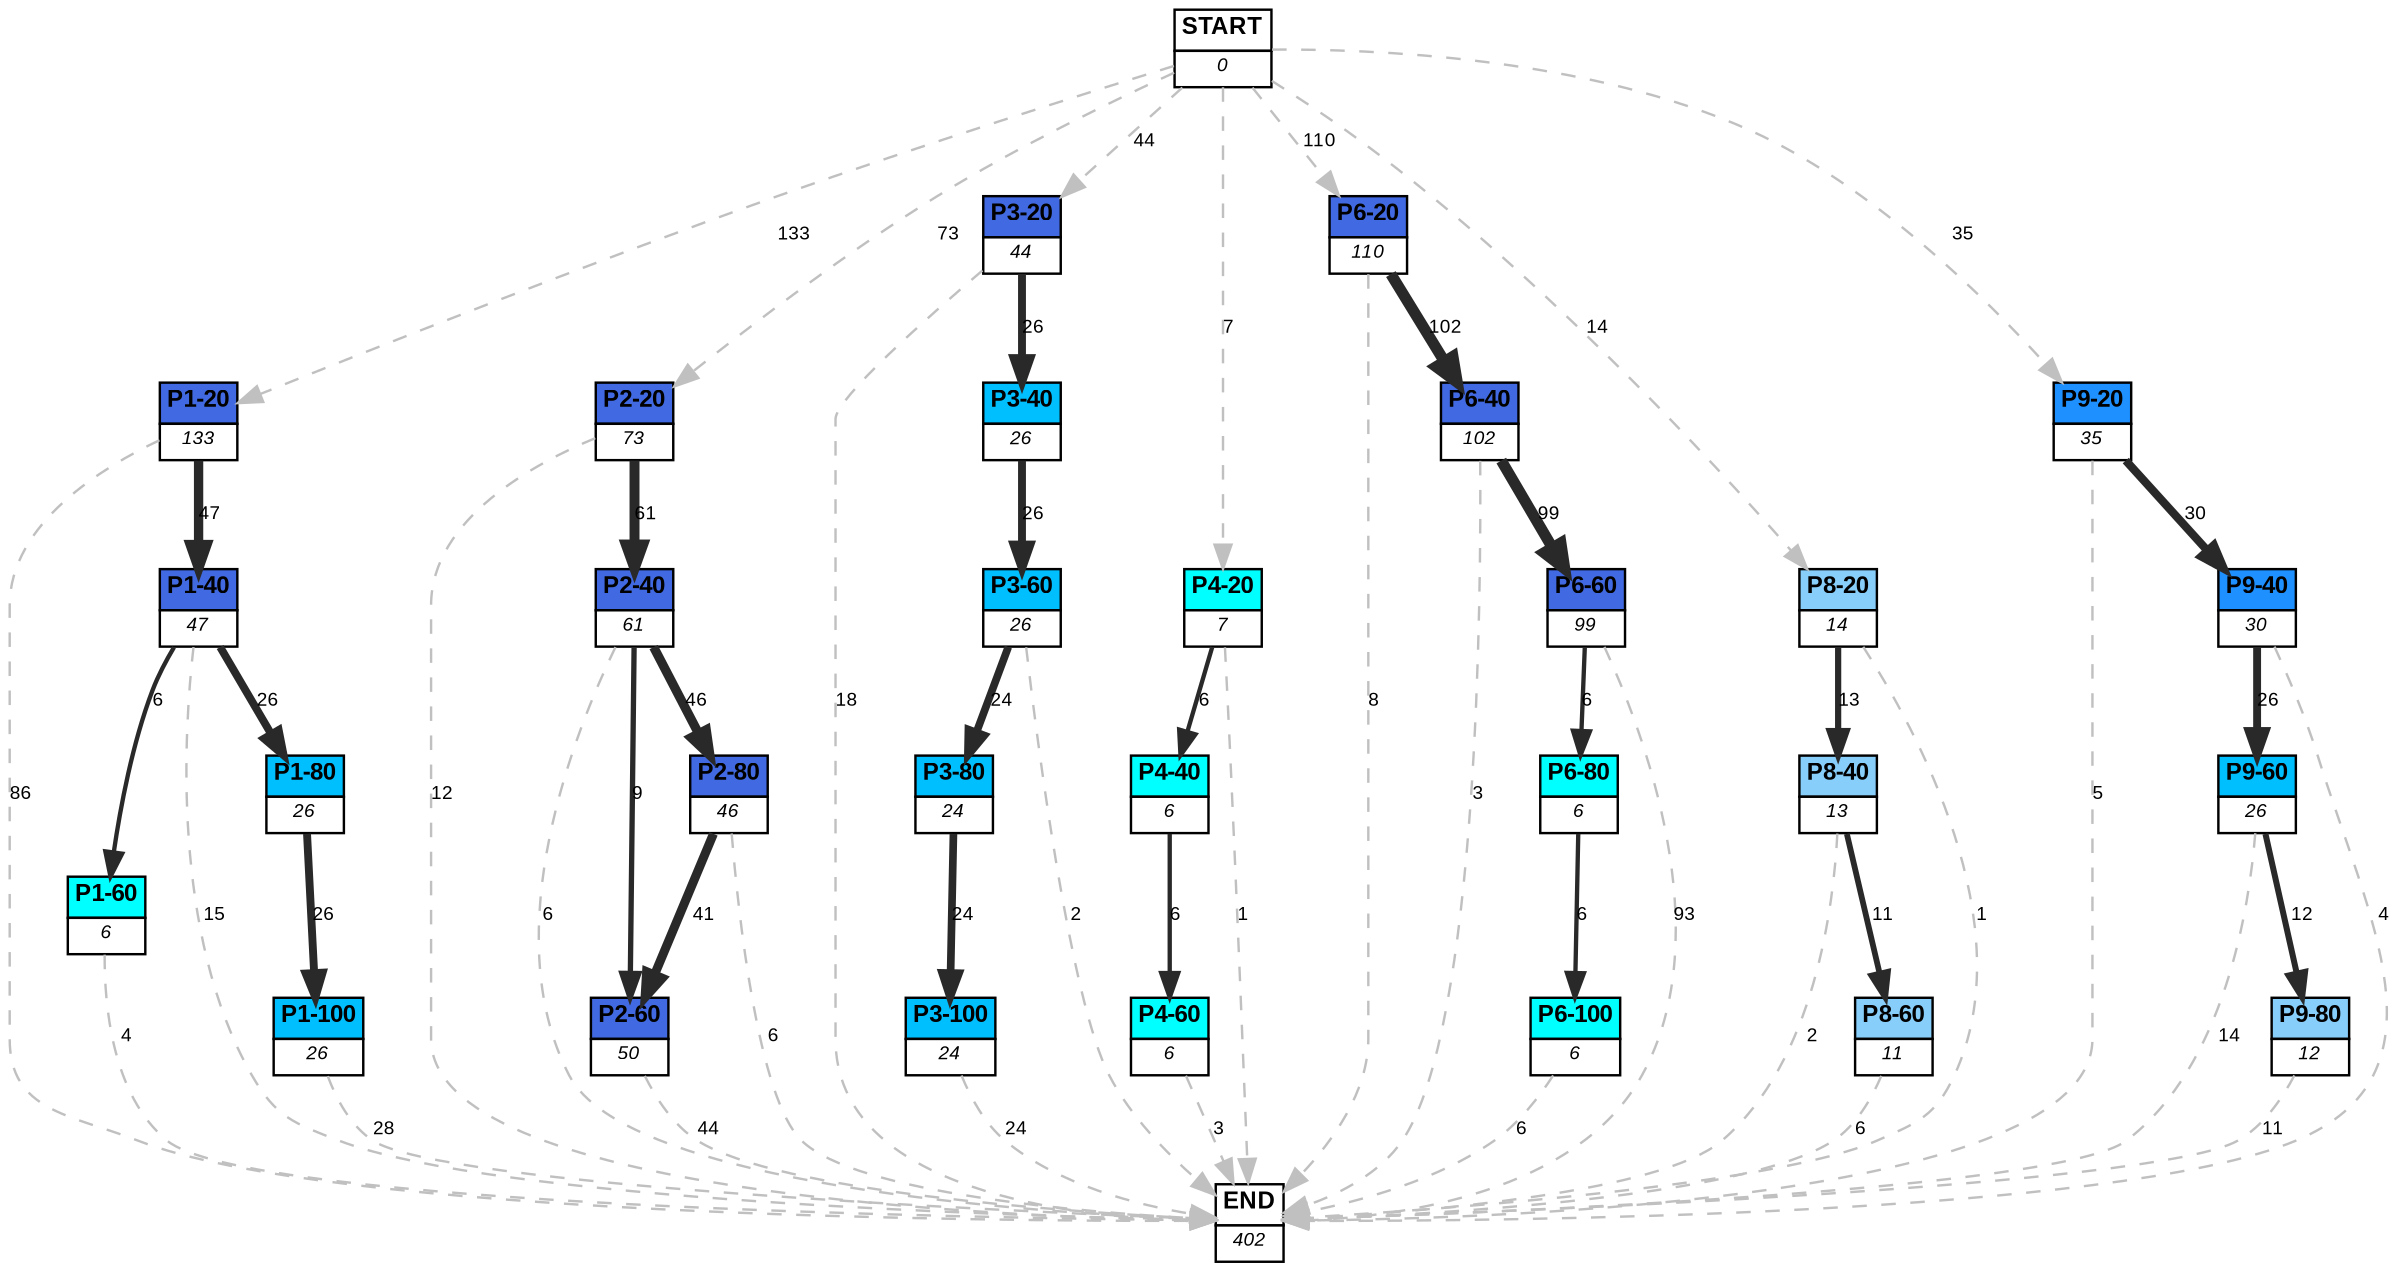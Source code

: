digraph graphname {
	dpi = 150
	size="16,11!";
	margin = 0;
"P1-20" [shape=plain, label=<<table border="0" cellborder="1" cellspacing="0"><tr><td bgcolor="royalblue"><FONT face="Arial" POINT-SIZE="10"><b>P1-20</b></FONT></td></tr><tr><td bgcolor="white"><FONT face="Arial" POINT-SIZE="8"><i>133</i></FONT></td></tr></table>>]
"P1-40" [shape=plain, label=<<table border="0" cellborder="1" cellspacing="0"><tr><td bgcolor="royalblue"><FONT face="Arial" POINT-SIZE="10"><b>P1-40</b></FONT></td></tr><tr><td bgcolor="white"><FONT face="Arial" POINT-SIZE="8"><i>47</i></FONT></td></tr></table>>]
"P1-80" [shape=plain, label=<<table border="0" cellborder="1" cellspacing="0"><tr><td bgcolor="deepskyblue"><FONT face="Arial" POINT-SIZE="10"><b>P1-80</b></FONT></td></tr><tr><td bgcolor="white"><FONT face="Arial" POINT-SIZE="8"><i>26</i></FONT></td></tr></table>>]
"P1-100" [shape=plain, label=<<table border="0" cellborder="1" cellspacing="0"><tr><td bgcolor="deepskyblue"><FONT face="Arial" POINT-SIZE="10"><b>P1-100</b></FONT></td></tr><tr><td bgcolor="white"><FONT face="Arial" POINT-SIZE="8"><i>26</i></FONT></td></tr></table>>]
"P2-20" [shape=plain, label=<<table border="0" cellborder="1" cellspacing="0"><tr><td bgcolor="royalblue"><FONT face="Arial" POINT-SIZE="10"><b>P2-20</b></FONT></td></tr><tr><td bgcolor="white"><FONT face="Arial" POINT-SIZE="8"><i>73</i></FONT></td></tr></table>>]
"P3-20" [shape=plain, label=<<table border="0" cellborder="1" cellspacing="0"><tr><td bgcolor="royalblue"><FONT face="Arial" POINT-SIZE="10"><b>P3-20</b></FONT></td></tr><tr><td bgcolor="white"><FONT face="Arial" POINT-SIZE="8"><i>44</i></FONT></td></tr></table>>]
"P4-20" [shape=plain, label=<<table border="0" cellborder="1" cellspacing="0"><tr><td bgcolor="aqua"><FONT face="Arial" POINT-SIZE="10"><b>P4-20</b></FONT></td></tr><tr><td bgcolor="white"><FONT face="Arial" POINT-SIZE="8"><i>7</i></FONT></td></tr></table>>]
"P2-40" [shape=plain, label=<<table border="0" cellborder="1" cellspacing="0"><tr><td bgcolor="royalblue"><FONT face="Arial" POINT-SIZE="10"><b>P2-40</b></FONT></td></tr><tr><td bgcolor="white"><FONT face="Arial" POINT-SIZE="8"><i>61</i></FONT></td></tr></table>>]
"P2-80" [shape=plain, label=<<table border="0" cellborder="1" cellspacing="0"><tr><td bgcolor="royalblue"><FONT face="Arial" POINT-SIZE="10"><b>P2-80</b></FONT></td></tr><tr><td bgcolor="white"><FONT face="Arial" POINT-SIZE="8"><i>46</i></FONT></td></tr></table>>]
"P2-60" [shape=plain, label=<<table border="0" cellborder="1" cellspacing="0"><tr><td bgcolor="royalblue"><FONT face="Arial" POINT-SIZE="10"><b>P2-60</b></FONT></td></tr><tr><td bgcolor="white"><FONT face="Arial" POINT-SIZE="8"><i>50</i></FONT></td></tr></table>>]
"P3-40" [shape=plain, label=<<table border="0" cellborder="1" cellspacing="0"><tr><td bgcolor="deepskyblue"><FONT face="Arial" POINT-SIZE="10"><b>P3-40</b></FONT></td></tr><tr><td bgcolor="white"><FONT face="Arial" POINT-SIZE="8"><i>26</i></FONT></td></tr></table>>]
"P3-60" [shape=plain, label=<<table border="0" cellborder="1" cellspacing="0"><tr><td bgcolor="deepskyblue"><FONT face="Arial" POINT-SIZE="10"><b>P3-60</b></FONT></td></tr><tr><td bgcolor="white"><FONT face="Arial" POINT-SIZE="8"><i>26</i></FONT></td></tr></table>>]
"P3-80" [shape=plain, label=<<table border="0" cellborder="1" cellspacing="0"><tr><td bgcolor="deepskyblue"><FONT face="Arial" POINT-SIZE="10"><b>P3-80</b></FONT></td></tr><tr><td bgcolor="white"><FONT face="Arial" POINT-SIZE="8"><i>24</i></FONT></td></tr></table>>]
"P3-100" [shape=plain, label=<<table border="0" cellborder="1" cellspacing="0"><tr><td bgcolor="deepskyblue"><FONT face="Arial" POINT-SIZE="10"><b>P3-100</b></FONT></td></tr><tr><td bgcolor="white"><FONT face="Arial" POINT-SIZE="8"><i>24</i></FONT></td></tr></table>>]
"P4-40" [shape=plain, label=<<table border="0" cellborder="1" cellspacing="0"><tr><td bgcolor="aqua"><FONT face="Arial" POINT-SIZE="10"><b>P4-40</b></FONT></td></tr><tr><td bgcolor="white"><FONT face="Arial" POINT-SIZE="8"><i>6</i></FONT></td></tr></table>>]
"P4-60" [shape=plain, label=<<table border="0" cellborder="1" cellspacing="0"><tr><td bgcolor="aqua"><FONT face="Arial" POINT-SIZE="10"><b>P4-60</b></FONT></td></tr><tr><td bgcolor="white"><FONT face="Arial" POINT-SIZE="8"><i>6</i></FONT></td></tr></table>>]
"P6-20" [shape=plain, label=<<table border="0" cellborder="1" cellspacing="0"><tr><td bgcolor="royalblue"><FONT face="Arial" POINT-SIZE="10"><b>P6-20</b></FONT></td></tr><tr><td bgcolor="white"><FONT face="Arial" POINT-SIZE="8"><i>110</i></FONT></td></tr></table>>]
"P6-40" [shape=plain, label=<<table border="0" cellborder="1" cellspacing="0"><tr><td bgcolor="royalblue"><FONT face="Arial" POINT-SIZE="10"><b>P6-40</b></FONT></td></tr><tr><td bgcolor="white"><FONT face="Arial" POINT-SIZE="8"><i>102</i></FONT></td></tr></table>>]
"P6-60" [shape=plain, label=<<table border="0" cellborder="1" cellspacing="0"><tr><td bgcolor="royalblue"><FONT face="Arial" POINT-SIZE="10"><b>P6-60</b></FONT></td></tr><tr><td bgcolor="white"><FONT face="Arial" POINT-SIZE="8"><i>99</i></FONT></td></tr></table>>]
"P8-20" [shape=plain, label=<<table border="0" cellborder="1" cellspacing="0"><tr><td bgcolor="lightskyblue"><FONT face="Arial" POINT-SIZE="10"><b>P8-20</b></FONT></td></tr><tr><td bgcolor="white"><FONT face="Arial" POINT-SIZE="8"><i>14</i></FONT></td></tr></table>>]
"P8-40" [shape=plain, label=<<table border="0" cellborder="1" cellspacing="0"><tr><td bgcolor="lightskyblue"><FONT face="Arial" POINT-SIZE="10"><b>P8-40</b></FONT></td></tr><tr><td bgcolor="white"><FONT face="Arial" POINT-SIZE="8"><i>13</i></FONT></td></tr></table>>]
"P8-60" [shape=plain, label=<<table border="0" cellborder="1" cellspacing="0"><tr><td bgcolor="lightskyblue"><FONT face="Arial" POINT-SIZE="10"><b>P8-60</b></FONT></td></tr><tr><td bgcolor="white"><FONT face="Arial" POINT-SIZE="8"><i>11</i></FONT></td></tr></table>>]
"P9-20" [shape=plain, label=<<table border="0" cellborder="1" cellspacing="0"><tr><td bgcolor="dodgerblue"><FONT face="Arial" POINT-SIZE="10"><b>P9-20</b></FONT></td></tr><tr><td bgcolor="white"><FONT face="Arial" POINT-SIZE="8"><i>35</i></FONT></td></tr></table>>]
"P9-40" [shape=plain, label=<<table border="0" cellborder="1" cellspacing="0"><tr><td bgcolor="dodgerblue"><FONT face="Arial" POINT-SIZE="10"><b>P9-40</b></FONT></td></tr><tr><td bgcolor="white"><FONT face="Arial" POINT-SIZE="8"><i>30</i></FONT></td></tr></table>>]
"P9-60" [shape=plain, label=<<table border="0" cellborder="1" cellspacing="0"><tr><td bgcolor="deepskyblue"><FONT face="Arial" POINT-SIZE="10"><b>P9-60</b></FONT></td></tr><tr><td bgcolor="white"><FONT face="Arial" POINT-SIZE="8"><i>26</i></FONT></td></tr></table>>]
"P1-60" [shape=plain, label=<<table border="0" cellborder="1" cellspacing="0"><tr><td bgcolor="aqua"><FONT face="Arial" POINT-SIZE="10"><b>P1-60</b></FONT></td></tr><tr><td bgcolor="white"><FONT face="Arial" POINT-SIZE="8"><i>6</i></FONT></td></tr></table>>]
"P9-80" [shape=plain, label=<<table border="0" cellborder="1" cellspacing="0"><tr><td bgcolor="lightskyblue"><FONT face="Arial" POINT-SIZE="10"><b>P9-80</b></FONT></td></tr><tr><td bgcolor="white"><FONT face="Arial" POINT-SIZE="8"><i>12</i></FONT></td></tr></table>>]
"P6-80" [shape=plain, label=<<table border="0" cellborder="1" cellspacing="0"><tr><td bgcolor="aqua"><FONT face="Arial" POINT-SIZE="10"><b>P6-80</b></FONT></td></tr><tr><td bgcolor="white"><FONT face="Arial" POINT-SIZE="8"><i>6</i></FONT></td></tr></table>>]
"P6-100" [shape=plain, label=<<table border="0" cellborder="1" cellspacing="0"><tr><td bgcolor="aqua"><FONT face="Arial" POINT-SIZE="10"><b>P6-100</b></FONT></td></tr><tr><td bgcolor="white"><FONT face="Arial" POINT-SIZE="8"><i>6</i></FONT></td></tr></table>>]
"START" [shape=plain, label=<<table border="0" cellborder="1" cellspacing="0"><tr><td bgcolor="white"><FONT face="Arial" POINT-SIZE="10"><b>START</b></FONT></td></tr><tr><td bgcolor="white"><FONT face="Arial" POINT-SIZE="8"><i>0</i></FONT></td></tr></table>>]
"END" [shape=plain, label=<<table border="0" cellborder="1" cellspacing="0"><tr><td bgcolor="white"><FONT face="Arial" POINT-SIZE="10"><b>END</b></FONT></td></tr><tr><td bgcolor="white"><FONT face="Arial" POINT-SIZE="8"><i>402</i></FONT></td></tr></table>>]
"P1-20" -> "P1-40" [ color=grey16 penwidth = "3.8501476017100584"label ="47" labelfloat=false fontname="Arial" fontsize=8]
"P1-20" -> "END" [ style = dashed color=grey label ="86" labelfloat=false fontname="Arial" fontsize=8]
"P1-40" -> "P1-80" [ color=grey16 penwidth = "3.258096538021482"label ="26" labelfloat=false fontname="Arial" fontsize=8]
"P1-40" -> "P1-60" [ color=grey16 penwidth = "1.791759469228055"label ="6" labelfloat=false fontname="Arial" fontsize=8]
"P1-40" -> "END" [ style = dashed color=grey label ="15" labelfloat=false fontname="Arial" fontsize=8]
"P1-80" -> "P1-100" [ color=grey16 penwidth = "3.258096538021482"label ="26" labelfloat=false fontname="Arial" fontsize=8]
"P1-100" -> "END" [ style = dashed color=grey label ="28" labelfloat=false fontname="Arial" fontsize=8]
"P2-20" -> "P2-40" [ color=grey16 penwidth = "4.110873864173311"label ="61" labelfloat=false fontname="Arial" fontsize=8]
"P2-20" -> "END" [ style = dashed color=grey label ="12" labelfloat=false fontname="Arial" fontsize=8]
"P3-20" -> "P3-40" [ color=grey16 penwidth = "3.258096538021482"label ="26" labelfloat=false fontname="Arial" fontsize=8]
"P3-20" -> "END" [ style = dashed color=grey label ="18" labelfloat=false fontname="Arial" fontsize=8]
"P4-20" -> "P4-40" [ color=grey16 penwidth = "1.791759469228055"label ="6" labelfloat=false fontname="Arial" fontsize=8]
"P4-20" -> "END" [ style = dashed color=grey label ="1" labelfloat=false fontname="Arial" fontsize=8]
"P2-40" -> "P2-80" [ color=grey16 penwidth = "3.828641396489095"label ="46" labelfloat=false fontname="Arial" fontsize=8]
"P2-40" -> "P2-60" [ color=grey16 penwidth = "2.1972245773362196"label ="9" labelfloat=false fontname="Arial" fontsize=8]
"P2-40" -> "END" [ style = dashed color=grey label ="6" labelfloat=false fontname="Arial" fontsize=8]
"P2-80" -> "P2-60" [ color=grey16 penwidth = "3.713572066704308"label ="41" labelfloat=false fontname="Arial" fontsize=8]
"P2-80" -> "END" [ style = dashed color=grey label ="6" labelfloat=false fontname="Arial" fontsize=8]
"P2-60" -> "END" [ style = dashed color=grey label ="44" labelfloat=false fontname="Arial" fontsize=8]
"P3-40" -> "P3-60" [ color=grey16 penwidth = "3.258096538021482"label ="26" labelfloat=false fontname="Arial" fontsize=8]
"P3-60" -> "P3-80" [ color=grey16 penwidth = "3.1780538303479458"label ="24" labelfloat=false fontname="Arial" fontsize=8]
"P3-60" -> "END" [ style = dashed color=grey label ="2" labelfloat=false fontname="Arial" fontsize=8]
"P3-80" -> "P3-100" [ color=grey16 penwidth = "3.1780538303479458"label ="24" labelfloat=false fontname="Arial" fontsize=8]
"P3-100" -> "END" [ style = dashed color=grey label ="24" labelfloat=false fontname="Arial" fontsize=8]
"P4-40" -> "P4-60" [ color=grey16 penwidth = "1.791759469228055"label ="6" labelfloat=false fontname="Arial" fontsize=8]
"P4-60" -> "END" [ style = dashed color=grey label ="3" labelfloat=false fontname="Arial" fontsize=8]
"P6-20" -> "P6-40" [ color=grey16 penwidth = "4.624972813284271"label ="102" labelfloat=false fontname="Arial" fontsize=8]
"P6-20" -> "END" [ style = dashed color=grey label ="8" labelfloat=false fontname="Arial" fontsize=8]
"P6-40" -> "P6-60" [ color=grey16 penwidth = "4.59511985013459"label ="99" labelfloat=false fontname="Arial" fontsize=8]
"P6-40" -> "END" [ style = dashed color=grey label ="3" labelfloat=false fontname="Arial" fontsize=8]
"P6-60" -> "P6-80" [ color=grey16 penwidth = "1.791759469228055"label ="6" labelfloat=false fontname="Arial" fontsize=8]
"P6-60" -> "END" [ style = dashed color=grey label ="93" labelfloat=false fontname="Arial" fontsize=8]
"P8-20" -> "P8-40" [ color=grey16 penwidth = "2.5649493574615367"label ="13" labelfloat=false fontname="Arial" fontsize=8]
"P8-20" -> "END" [ style = dashed color=grey label ="1" labelfloat=false fontname="Arial" fontsize=8]
"P8-40" -> "P8-60" [ color=grey16 penwidth = "2.3978952727983707"label ="11" labelfloat=false fontname="Arial" fontsize=8]
"P8-40" -> "END" [ style = dashed color=grey label ="2" labelfloat=false fontname="Arial" fontsize=8]
"P8-60" -> "END" [ style = dashed color=grey label ="6" labelfloat=false fontname="Arial" fontsize=8]
"P9-20" -> "P9-40" [ color=grey16 penwidth = "3.4011973816621555"label ="30" labelfloat=false fontname="Arial" fontsize=8]
"P9-20" -> "END" [ style = dashed color=grey label ="5" labelfloat=false fontname="Arial" fontsize=8]
"P9-40" -> "P9-60" [ color=grey16 penwidth = "3.258096538021482"label ="26" labelfloat=false fontname="Arial" fontsize=8]
"P9-40" -> "END" [ style = dashed color=grey label ="4" labelfloat=false fontname="Arial" fontsize=8]
"P9-60" -> "P9-80" [ color=grey16 penwidth = "2.4849066497880004"label ="12" labelfloat=false fontname="Arial" fontsize=8]
"P9-60" -> "END" [ style = dashed color=grey label ="14" labelfloat=false fontname="Arial" fontsize=8]
"P1-60" -> "END" [ style = dashed color=grey label ="4" labelfloat=false fontname="Arial" fontsize=8]
"P9-80" -> "END" [ style = dashed color=grey label ="11" labelfloat=false fontname="Arial" fontsize=8]
"P6-80" -> "P6-100" [ color=grey16 penwidth = "1.791759469228055"label ="6" labelfloat=false fontname="Arial" fontsize=8]
"P6-100" -> "END" [ style = dashed color=grey label ="6" labelfloat=false fontname="Arial" fontsize=8]
"START" -> "P1-20" [ style = dashed color=grey label ="133" labelfloat=false fontname="Arial" fontsize=8]
"START" -> "P2-20" [ style = dashed color=grey label ="73" labelfloat=false fontname="Arial" fontsize=8]
"START" -> "P3-20" [ style = dashed color=grey label ="44" labelfloat=false fontname="Arial" fontsize=8]
"START" -> "P4-20" [ style = dashed color=grey label ="7" labelfloat=false fontname="Arial" fontsize=8]
"START" -> "P6-20" [ style = dashed color=grey label ="110" labelfloat=false fontname="Arial" fontsize=8]
"START" -> "P8-20" [ style = dashed color=grey label ="14" labelfloat=false fontname="Arial" fontsize=8]
"START" -> "P9-20" [ style = dashed color=grey label ="35" labelfloat=false fontname="Arial" fontsize=8]
}